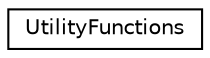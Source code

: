 digraph "Graphical Class Hierarchy"
{
  edge [fontname="Helvetica",fontsize="10",labelfontname="Helvetica",labelfontsize="10"];
  node [fontname="Helvetica",fontsize="10",shape=record];
  rankdir="LR";
  Node0 [label="UtilityFunctions",height=0.2,width=0.4,color="black", fillcolor="white", style="filled",URL="$classUtilityFunctions.html"];
}
